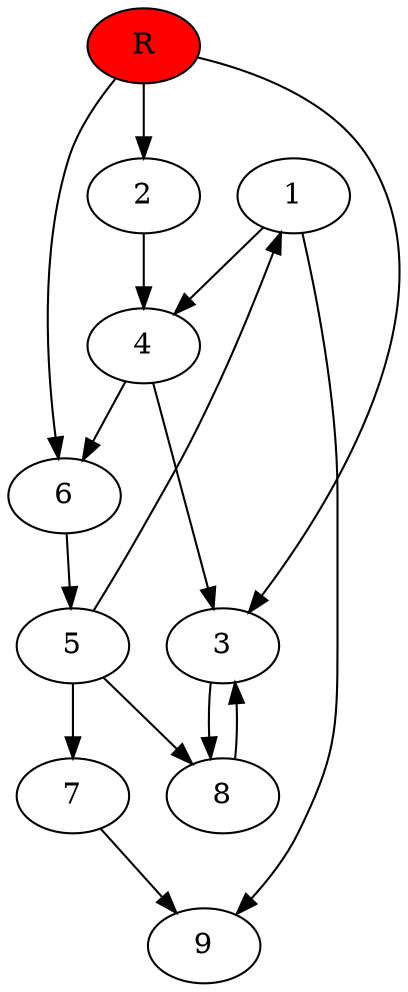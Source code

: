 digraph prb2752 {
	1
	2
	3
	4
	5
	6
	7
	8
	R [fillcolor="#ff0000" style=filled]
	1 -> 4
	1 -> 9
	2 -> 4
	3 -> 8
	4 -> 3
	4 -> 6
	5 -> 1
	5 -> 7
	5 -> 8
	6 -> 5
	7 -> 9
	8 -> 3
	R -> 2
	R -> 3
	R -> 6
}

